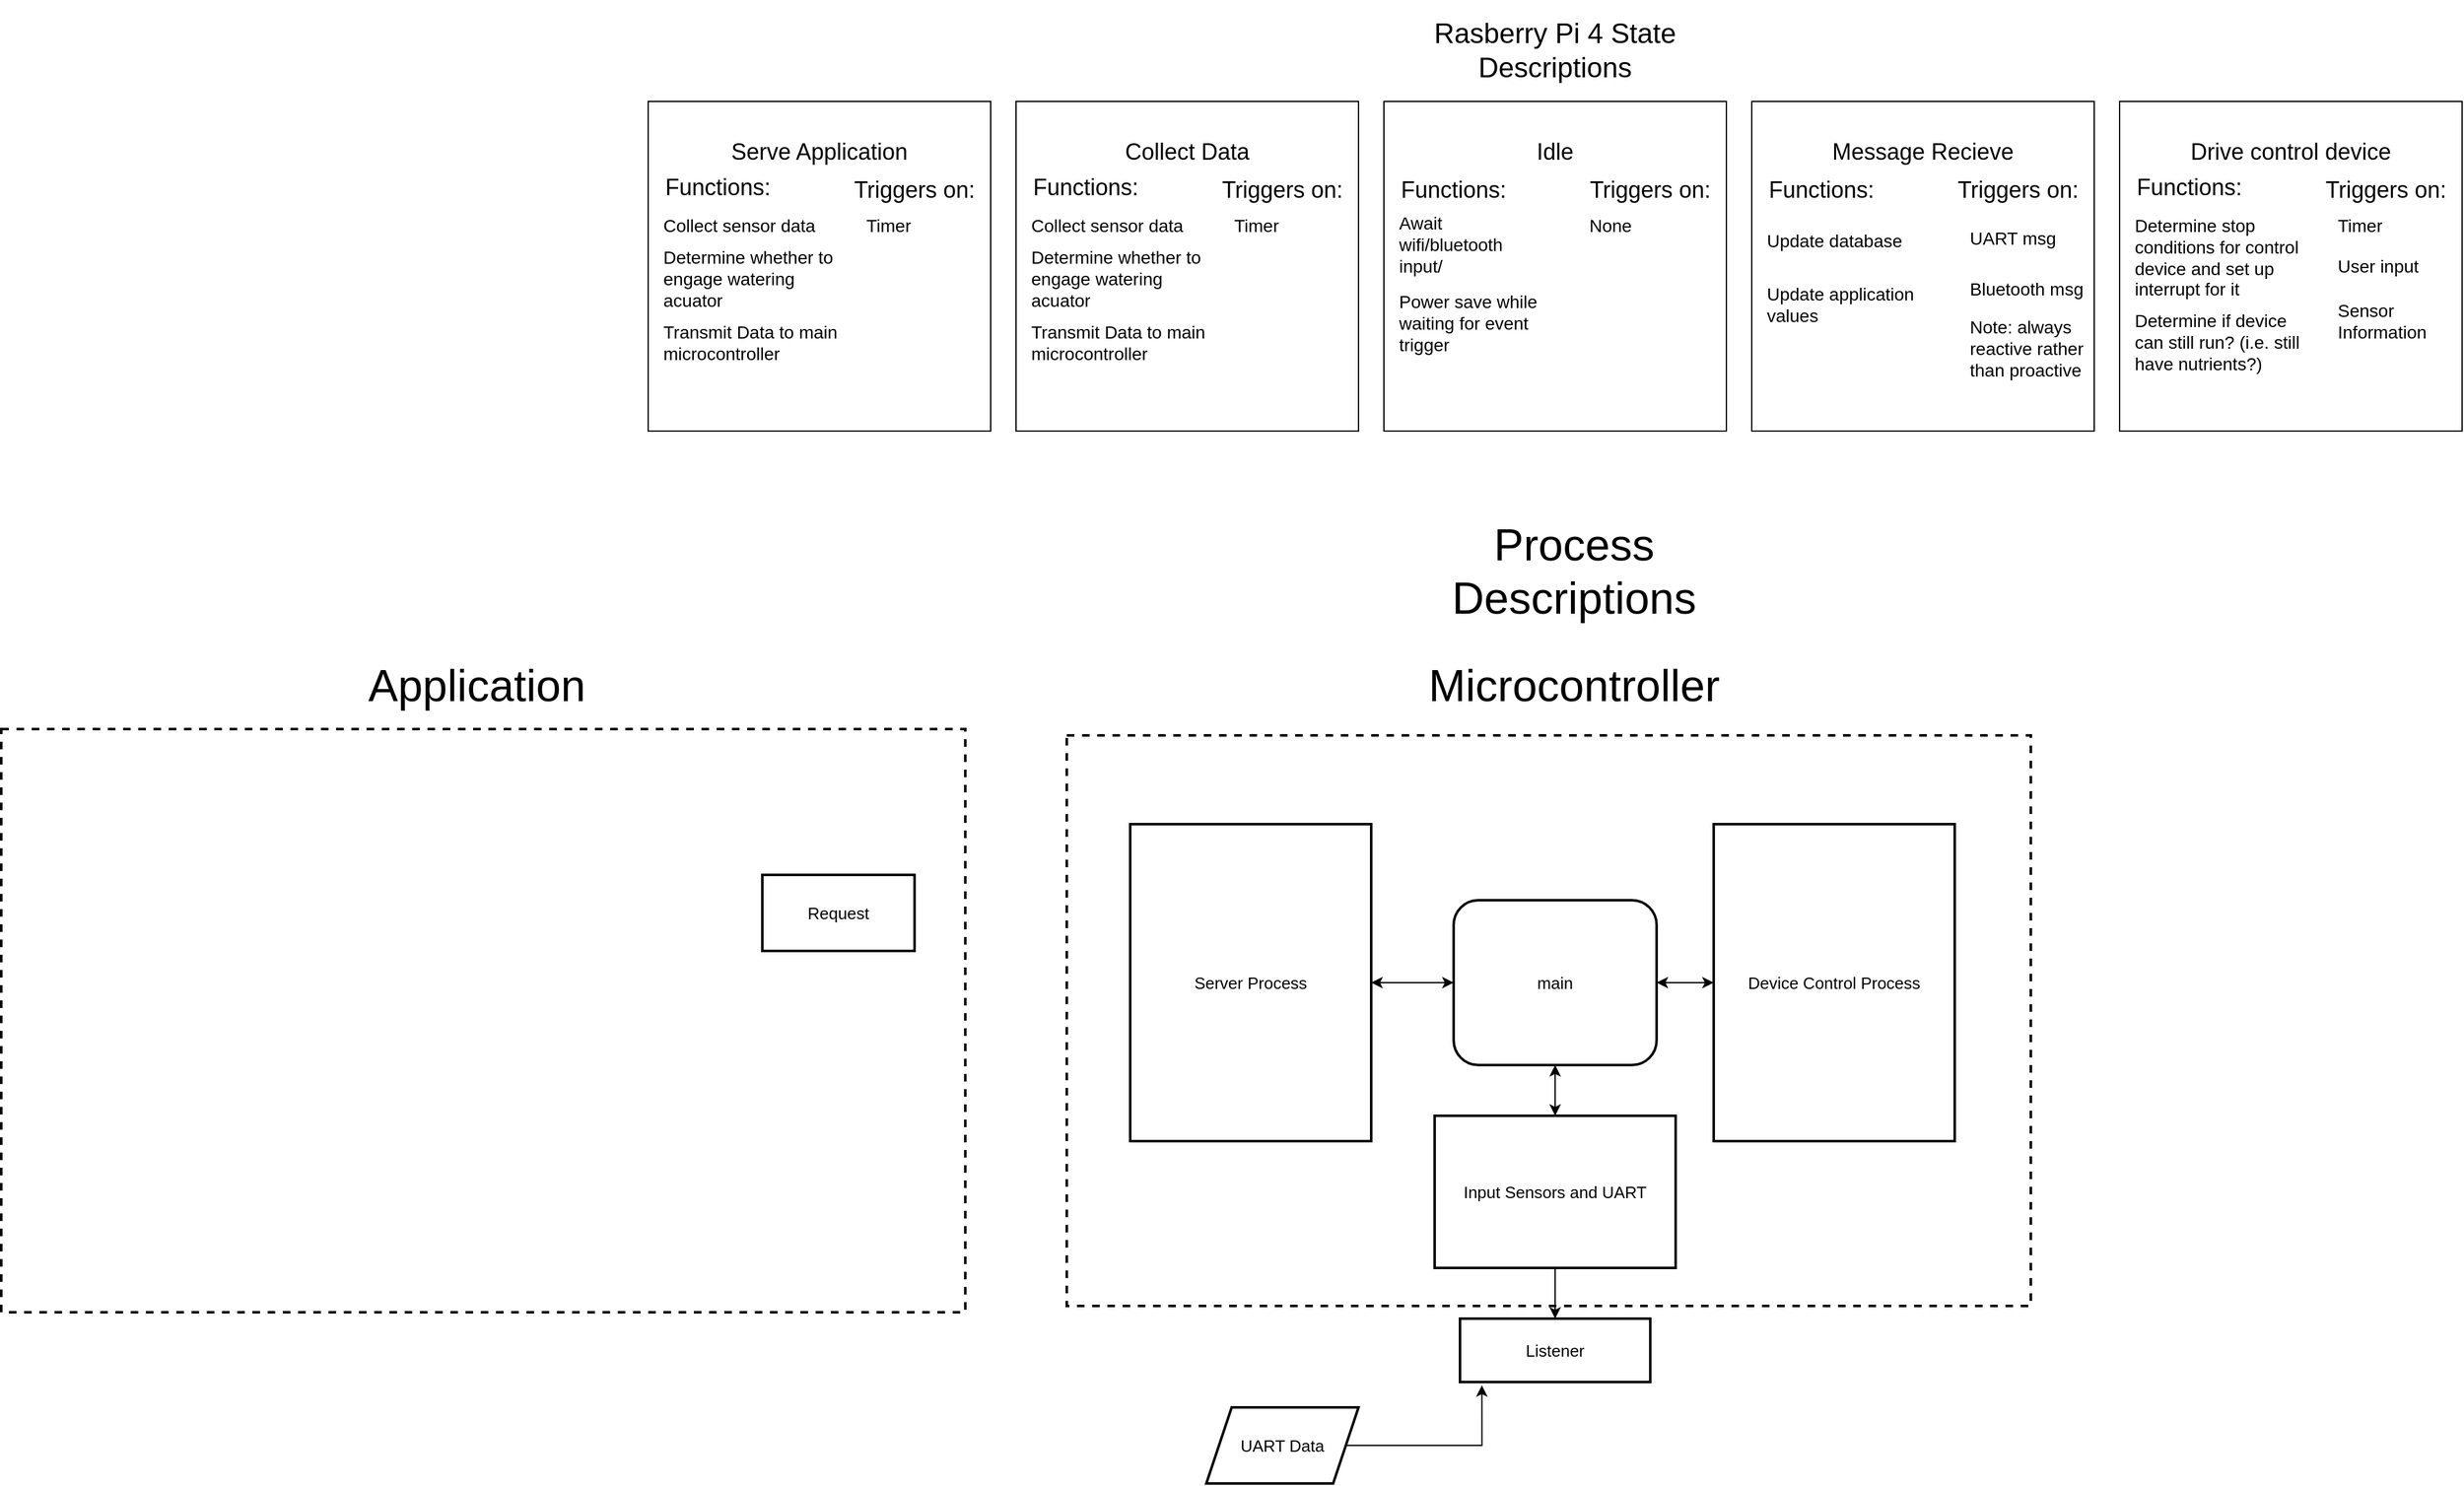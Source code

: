 <mxfile version="13.7.9" type="github">
  <diagram id="QLvcNtkyFLMQ6eaHcRJF" name="Page-1">
    <mxGraphModel dx="2577" dy="986" grid="1" gridSize="10" guides="1" tooltips="1" connect="1" arrows="1" fold="1" page="1" pageScale="1" pageWidth="850" pageHeight="1100" math="0" shadow="0">
      <root>
        <mxCell id="0" />
        <mxCell id="1" parent="0" />
        <mxCell id="N01aK8XhvqNWcXPDAk_N-31" value="" style="text;html=1;fillColor=none;align=center;verticalAlign=middle;whiteSpace=wrap;rounded=0;strokeColor=#000000;dashed=1;strokeWidth=2;" vertex="1" parent="1">
          <mxGeometry x="-800" y="575" width="760" height="460" as="geometry" />
        </mxCell>
        <mxCell id="N01aK8XhvqNWcXPDAk_N-32" value="" style="text;html=1;fillColor=none;align=center;verticalAlign=middle;whiteSpace=wrap;rounded=0;strokeColor=#000000;dashed=1;strokeWidth=2;" vertex="1" parent="1">
          <mxGeometry x="40" y="580" width="760" height="450" as="geometry" />
        </mxCell>
        <mxCell id="N01aK8XhvqNWcXPDAk_N-24" value="&lt;font style=&quot;font-size: 22px&quot;&gt;Rasberry Pi 4 State Descriptions&lt;br&gt;&lt;/font&gt;" style="text;html=1;strokeColor=none;fillColor=none;align=center;verticalAlign=middle;whiteSpace=wrap;rounded=0;fontSize=18;" vertex="1" parent="1">
          <mxGeometry x="320" width="210" height="80" as="geometry" />
        </mxCell>
        <mxCell id="N01aK8XhvqNWcXPDAk_N-28" value="Application" style="text;html=1;strokeColor=none;fillColor=none;align=center;verticalAlign=middle;whiteSpace=wrap;rounded=0;fontSize=35;" vertex="1" parent="1">
          <mxGeometry x="-530" y="500" width="210" height="80" as="geometry" />
        </mxCell>
        <mxCell id="N01aK8XhvqNWcXPDAk_N-33" value="Microcontroller" style="text;html=1;strokeColor=none;fillColor=none;align=center;verticalAlign=middle;whiteSpace=wrap;rounded=0;fontSize=35;" vertex="1" parent="1">
          <mxGeometry x="310" y="500" width="260" height="80" as="geometry" />
        </mxCell>
        <mxCell id="N01aK8XhvqNWcXPDAk_N-52" value="" style="group" vertex="1" connectable="0" parent="1">
          <mxGeometry y="80" width="270" height="260" as="geometry" />
        </mxCell>
        <mxCell id="N01aK8XhvqNWcXPDAk_N-2" value="" style="rounded=0;whiteSpace=wrap;html=1;fontSize=14;" vertex="1" parent="N01aK8XhvqNWcXPDAk_N-52">
          <mxGeometry width="270" height="260" as="geometry" />
        </mxCell>
        <mxCell id="N01aK8XhvqNWcXPDAk_N-7" value="Collect Data" style="text;html=1;strokeColor=none;fillColor=none;align=center;verticalAlign=middle;whiteSpace=wrap;rounded=0;fontSize=18;" vertex="1" parent="N01aK8XhvqNWcXPDAk_N-52">
          <mxGeometry y="20" width="270" height="40" as="geometry" />
        </mxCell>
        <mxCell id="N01aK8XhvqNWcXPDAk_N-11" value="Collect sensor data" style="text;html=1;strokeColor=none;fillColor=none;align=left;verticalAlign=middle;whiteSpace=wrap;rounded=0;fontSize=14;" vertex="1" parent="N01aK8XhvqNWcXPDAk_N-52">
          <mxGeometry x="10" y="85" width="140" height="25" as="geometry" />
        </mxCell>
        <mxCell id="N01aK8XhvqNWcXPDAk_N-12" value="Determine whether to engage watering acuator" style="text;html=1;strokeColor=none;fillColor=none;align=left;verticalAlign=middle;whiteSpace=wrap;rounded=0;fontSize=14;" vertex="1" parent="N01aK8XhvqNWcXPDAk_N-52">
          <mxGeometry x="10" y="110" width="140" height="60" as="geometry" />
        </mxCell>
        <mxCell id="N01aK8XhvqNWcXPDAk_N-13" value="Functions:" style="text;html=1;strokeColor=none;fillColor=none;align=center;verticalAlign=middle;whiteSpace=wrap;rounded=0;fontSize=18;" vertex="1" parent="N01aK8XhvqNWcXPDAk_N-52">
          <mxGeometry y="47.5" width="110" height="40" as="geometry" />
        </mxCell>
        <mxCell id="N01aK8XhvqNWcXPDAk_N-19" value="Triggers on:" style="text;html=1;strokeColor=none;fillColor=none;align=center;verticalAlign=middle;whiteSpace=wrap;rounded=0;fontSize=18;" vertex="1" parent="N01aK8XhvqNWcXPDAk_N-52">
          <mxGeometry x="150" y="50" width="120" height="40" as="geometry" />
        </mxCell>
        <mxCell id="N01aK8XhvqNWcXPDAk_N-20" value="Timer" style="text;html=1;strokeColor=none;fillColor=none;align=left;verticalAlign=middle;whiteSpace=wrap;rounded=0;fontSize=14;" vertex="1" parent="N01aK8XhvqNWcXPDAk_N-52">
          <mxGeometry x="170" y="85" width="100" height="25" as="geometry" />
        </mxCell>
        <mxCell id="N01aK8XhvqNWcXPDAk_N-21" value="Transmit Data to main microcontroller" style="text;html=1;strokeColor=none;fillColor=none;align=left;verticalAlign=middle;whiteSpace=wrap;rounded=0;fontSize=14;" vertex="1" parent="N01aK8XhvqNWcXPDAk_N-52">
          <mxGeometry x="10" y="170" width="140" height="40" as="geometry" />
        </mxCell>
        <mxCell id="N01aK8XhvqNWcXPDAk_N-62" value="" style="group" vertex="1" connectable="0" parent="1">
          <mxGeometry x="-290" y="80" width="270" height="260" as="geometry" />
        </mxCell>
        <mxCell id="N01aK8XhvqNWcXPDAk_N-63" value="" style="rounded=0;whiteSpace=wrap;html=1;fontSize=14;" vertex="1" parent="N01aK8XhvqNWcXPDAk_N-62">
          <mxGeometry width="270" height="260" as="geometry" />
        </mxCell>
        <mxCell id="N01aK8XhvqNWcXPDAk_N-64" value="Serve Application" style="text;html=1;strokeColor=none;fillColor=none;align=center;verticalAlign=middle;whiteSpace=wrap;rounded=0;fontSize=18;" vertex="1" parent="N01aK8XhvqNWcXPDAk_N-62">
          <mxGeometry y="20" width="270" height="40" as="geometry" />
        </mxCell>
        <mxCell id="N01aK8XhvqNWcXPDAk_N-65" value="Collect sensor data" style="text;html=1;strokeColor=none;fillColor=none;align=left;verticalAlign=middle;whiteSpace=wrap;rounded=0;fontSize=14;" vertex="1" parent="N01aK8XhvqNWcXPDAk_N-62">
          <mxGeometry x="10" y="85" width="140" height="25" as="geometry" />
        </mxCell>
        <mxCell id="N01aK8XhvqNWcXPDAk_N-66" value="Determine whether to engage watering acuator" style="text;html=1;strokeColor=none;fillColor=none;align=left;verticalAlign=middle;whiteSpace=wrap;rounded=0;fontSize=14;" vertex="1" parent="N01aK8XhvqNWcXPDAk_N-62">
          <mxGeometry x="10" y="110" width="140" height="60" as="geometry" />
        </mxCell>
        <mxCell id="N01aK8XhvqNWcXPDAk_N-67" value="Functions:" style="text;html=1;strokeColor=none;fillColor=none;align=center;verticalAlign=middle;whiteSpace=wrap;rounded=0;fontSize=18;" vertex="1" parent="N01aK8XhvqNWcXPDAk_N-62">
          <mxGeometry y="47.5" width="110" height="40" as="geometry" />
        </mxCell>
        <mxCell id="N01aK8XhvqNWcXPDAk_N-68" value="Triggers on:" style="text;html=1;strokeColor=none;fillColor=none;align=center;verticalAlign=middle;whiteSpace=wrap;rounded=0;fontSize=18;" vertex="1" parent="N01aK8XhvqNWcXPDAk_N-62">
          <mxGeometry x="150" y="50" width="120" height="40" as="geometry" />
        </mxCell>
        <mxCell id="N01aK8XhvqNWcXPDAk_N-69" value="Timer" style="text;html=1;strokeColor=none;fillColor=none;align=left;verticalAlign=middle;whiteSpace=wrap;rounded=0;fontSize=14;" vertex="1" parent="N01aK8XhvqNWcXPDAk_N-62">
          <mxGeometry x="170" y="85" width="100" height="25" as="geometry" />
        </mxCell>
        <mxCell id="N01aK8XhvqNWcXPDAk_N-70" value="Transmit Data to main microcontroller" style="text;html=1;strokeColor=none;fillColor=none;align=left;verticalAlign=middle;whiteSpace=wrap;rounded=0;fontSize=14;" vertex="1" parent="N01aK8XhvqNWcXPDAk_N-62">
          <mxGeometry x="10" y="170" width="140" height="40" as="geometry" />
        </mxCell>
        <mxCell id="N01aK8XhvqNWcXPDAk_N-71" value="" style="group" vertex="1" connectable="0" parent="1">
          <mxGeometry x="290" y="80" width="270" height="260" as="geometry" />
        </mxCell>
        <mxCell id="N01aK8XhvqNWcXPDAk_N-3" value="" style="rounded=0;whiteSpace=wrap;html=1;fontSize=14;" vertex="1" parent="N01aK8XhvqNWcXPDAk_N-71">
          <mxGeometry width="270" height="260" as="geometry" />
        </mxCell>
        <mxCell id="N01aK8XhvqNWcXPDAk_N-4" value="Idle " style="text;html=1;strokeColor=none;fillColor=none;align=center;verticalAlign=middle;whiteSpace=wrap;rounded=0;fontSize=18;" vertex="1" parent="N01aK8XhvqNWcXPDAk_N-71">
          <mxGeometry y="20" width="270" height="40" as="geometry" />
        </mxCell>
        <mxCell id="N01aK8XhvqNWcXPDAk_N-5" value="Await wifi/bluetooth input/" style="text;html=1;strokeColor=none;fillColor=none;align=left;verticalAlign=middle;whiteSpace=wrap;rounded=0;fontSize=14;" vertex="1" parent="N01aK8XhvqNWcXPDAk_N-71">
          <mxGeometry x="10" y="85" width="120" height="55" as="geometry" />
        </mxCell>
        <mxCell id="N01aK8XhvqNWcXPDAk_N-6" value="&lt;div align=&quot;left&quot;&gt;&lt;font style=&quot;font-size: 14px&quot;&gt;Power save while waiting for event trigger&lt;br&gt;&lt;/font&gt;&lt;/div&gt;" style="text;html=1;strokeColor=none;fillColor=none;align=left;verticalAlign=middle;whiteSpace=wrap;rounded=0;fontSize=14;" vertex="1" parent="N01aK8XhvqNWcXPDAk_N-71">
          <mxGeometry x="10" y="150" width="140" height="50" as="geometry" />
        </mxCell>
        <mxCell id="N01aK8XhvqNWcXPDAk_N-8" value="Functions:" style="text;html=1;strokeColor=none;fillColor=none;align=center;verticalAlign=middle;whiteSpace=wrap;rounded=0;fontSize=18;" vertex="1" parent="N01aK8XhvqNWcXPDAk_N-71">
          <mxGeometry y="50" width="110" height="40" as="geometry" />
        </mxCell>
        <mxCell id="N01aK8XhvqNWcXPDAk_N-17" value="Triggers on:" style="text;html=1;strokeColor=none;fillColor=none;align=center;verticalAlign=middle;whiteSpace=wrap;rounded=0;fontSize=18;" vertex="1" parent="N01aK8XhvqNWcXPDAk_N-71">
          <mxGeometry x="150" y="50" width="120" height="40" as="geometry" />
        </mxCell>
        <mxCell id="N01aK8XhvqNWcXPDAk_N-18" value="None" style="text;html=1;strokeColor=none;fillColor=none;align=left;verticalAlign=middle;whiteSpace=wrap;rounded=0;fontSize=14;" vertex="1" parent="N01aK8XhvqNWcXPDAk_N-71">
          <mxGeometry x="160" y="85" width="110" height="25" as="geometry" />
        </mxCell>
        <mxCell id="N01aK8XhvqNWcXPDAk_N-72" value="" style="group" vertex="1" connectable="0" parent="1">
          <mxGeometry x="580" y="80" width="270" height="260" as="geometry" />
        </mxCell>
        <mxCell id="N01aK8XhvqNWcXPDAk_N-1" value="" style="rounded=0;whiteSpace=wrap;html=1;fontSize=14;" vertex="1" parent="N01aK8XhvqNWcXPDAk_N-72">
          <mxGeometry width="270" height="260" as="geometry" />
        </mxCell>
        <mxCell id="N01aK8XhvqNWcXPDAk_N-9" value="Update database" style="text;html=1;strokeColor=none;fillColor=none;align=left;verticalAlign=middle;whiteSpace=wrap;rounded=0;fontSize=14;" vertex="1" parent="N01aK8XhvqNWcXPDAk_N-72">
          <mxGeometry x="10" y="90" width="130" height="40" as="geometry" />
        </mxCell>
        <mxCell id="N01aK8XhvqNWcXPDAk_N-10" value="Functions:" style="text;html=1;strokeColor=none;fillColor=none;align=center;verticalAlign=middle;whiteSpace=wrap;rounded=0;fontSize=18;" vertex="1" parent="N01aK8XhvqNWcXPDAk_N-72">
          <mxGeometry y="50" width="110" height="40" as="geometry" />
        </mxCell>
        <mxCell id="N01aK8XhvqNWcXPDAk_N-14" value="Message Recieve" style="text;html=1;strokeColor=none;fillColor=none;align=center;verticalAlign=middle;whiteSpace=wrap;rounded=0;fontSize=18;" vertex="1" parent="N01aK8XhvqNWcXPDAk_N-72">
          <mxGeometry y="20" width="270" height="40" as="geometry" />
        </mxCell>
        <mxCell id="N01aK8XhvqNWcXPDAk_N-16" value="Update application values" style="text;html=1;strokeColor=none;fillColor=none;align=left;verticalAlign=middle;whiteSpace=wrap;rounded=0;fontSize=14;" vertex="1" parent="N01aK8XhvqNWcXPDAk_N-72">
          <mxGeometry x="10" y="130" width="130" height="60" as="geometry" />
        </mxCell>
        <mxCell id="N01aK8XhvqNWcXPDAk_N-22" value="Triggers on:" style="text;html=1;strokeColor=none;fillColor=none;align=center;verticalAlign=middle;whiteSpace=wrap;rounded=0;fontSize=18;" vertex="1" parent="N01aK8XhvqNWcXPDAk_N-72">
          <mxGeometry x="150" y="50" width="120" height="40" as="geometry" />
        </mxCell>
        <mxCell id="N01aK8XhvqNWcXPDAk_N-23" value="UART msg" style="text;html=1;strokeColor=none;fillColor=none;align=left;verticalAlign=middle;whiteSpace=wrap;rounded=0;fontSize=14;" vertex="1" parent="N01aK8XhvqNWcXPDAk_N-72">
          <mxGeometry x="170" y="85" width="100" height="45" as="geometry" />
        </mxCell>
        <mxCell id="N01aK8XhvqNWcXPDAk_N-26" value="Bluetooth msg" style="text;html=1;strokeColor=none;fillColor=none;align=left;verticalAlign=middle;whiteSpace=wrap;rounded=0;fontSize=14;" vertex="1" parent="N01aK8XhvqNWcXPDAk_N-72">
          <mxGeometry x="170" y="125" width="100" height="45" as="geometry" />
        </mxCell>
        <mxCell id="N01aK8XhvqNWcXPDAk_N-116" value="Note: always reactive rather than proactive" style="text;html=1;strokeColor=none;fillColor=none;align=left;verticalAlign=middle;whiteSpace=wrap;rounded=0;fontSize=14;" vertex="1" parent="N01aK8XhvqNWcXPDAk_N-72">
          <mxGeometry x="170" y="170" width="100" height="50" as="geometry" />
        </mxCell>
        <mxCell id="N01aK8XhvqNWcXPDAk_N-74" value="" style="group" vertex="1" connectable="0" parent="1">
          <mxGeometry x="870" y="80" width="270" height="260" as="geometry" />
        </mxCell>
        <mxCell id="N01aK8XhvqNWcXPDAk_N-53" value="" style="group" vertex="1" connectable="0" parent="N01aK8XhvqNWcXPDAk_N-74">
          <mxGeometry width="270" height="260" as="geometry" />
        </mxCell>
        <mxCell id="N01aK8XhvqNWcXPDAk_N-54" value="" style="rounded=0;whiteSpace=wrap;html=1;fontSize=14;" vertex="1" parent="N01aK8XhvqNWcXPDAk_N-53">
          <mxGeometry width="270" height="260" as="geometry" />
        </mxCell>
        <mxCell id="N01aK8XhvqNWcXPDAk_N-55" value="Drive control device" style="text;html=1;strokeColor=none;fillColor=none;align=center;verticalAlign=middle;whiteSpace=wrap;rounded=0;fontSize=18;" vertex="1" parent="N01aK8XhvqNWcXPDAk_N-53">
          <mxGeometry y="20" width="270" height="40" as="geometry" />
        </mxCell>
        <mxCell id="N01aK8XhvqNWcXPDAk_N-56" value="Determine stop conditions for control device and set up interrupt for it" style="text;html=1;strokeColor=none;fillColor=none;align=left;verticalAlign=middle;whiteSpace=wrap;rounded=0;fontSize=14;" vertex="1" parent="N01aK8XhvqNWcXPDAk_N-53">
          <mxGeometry x="10" y="85" width="140" height="75" as="geometry" />
        </mxCell>
        <mxCell id="N01aK8XhvqNWcXPDAk_N-58" value="Functions:" style="text;html=1;strokeColor=none;fillColor=none;align=center;verticalAlign=middle;whiteSpace=wrap;rounded=0;fontSize=18;" vertex="1" parent="N01aK8XhvqNWcXPDAk_N-53">
          <mxGeometry y="47.5" width="110" height="40" as="geometry" />
        </mxCell>
        <mxCell id="N01aK8XhvqNWcXPDAk_N-59" value="Triggers on:" style="text;html=1;strokeColor=none;fillColor=none;align=center;verticalAlign=middle;whiteSpace=wrap;rounded=0;fontSize=18;" vertex="1" parent="N01aK8XhvqNWcXPDAk_N-53">
          <mxGeometry x="150" y="50" width="120" height="40" as="geometry" />
        </mxCell>
        <mxCell id="N01aK8XhvqNWcXPDAk_N-60" value="Timer" style="text;html=1;strokeColor=none;fillColor=none;align=left;verticalAlign=middle;whiteSpace=wrap;rounded=0;fontSize=14;" vertex="1" parent="N01aK8XhvqNWcXPDAk_N-53">
          <mxGeometry x="170" y="85" width="100" height="25" as="geometry" />
        </mxCell>
        <mxCell id="N01aK8XhvqNWcXPDAk_N-61" value="Determine if device can still run? (i.e. still have nutrients?)" style="text;html=1;strokeColor=none;fillColor=none;align=left;verticalAlign=middle;whiteSpace=wrap;rounded=0;fontSize=14;" vertex="1" parent="N01aK8XhvqNWcXPDAk_N-53">
          <mxGeometry x="10" y="160" width="140" height="60" as="geometry" />
        </mxCell>
        <mxCell id="N01aK8XhvqNWcXPDAk_N-73" value="User input" style="text;html=1;strokeColor=none;fillColor=none;align=left;verticalAlign=middle;whiteSpace=wrap;rounded=0;fontSize=14;" vertex="1" parent="N01aK8XhvqNWcXPDAk_N-53">
          <mxGeometry x="170" y="117.5" width="100" height="25" as="geometry" />
        </mxCell>
        <mxCell id="N01aK8XhvqNWcXPDAk_N-100" value="Sensor Information" style="text;html=1;strokeColor=none;fillColor=none;align=left;verticalAlign=middle;whiteSpace=wrap;rounded=0;fontSize=14;" vertex="1" parent="N01aK8XhvqNWcXPDAk_N-53">
          <mxGeometry x="170" y="160" width="100" height="25" as="geometry" />
        </mxCell>
        <mxCell id="N01aK8XhvqNWcXPDAk_N-126" value="" style="edgeStyle=orthogonalEdgeStyle;rounded=0;orthogonalLoop=1;jettySize=auto;html=1;fontSize=13;" edge="1" parent="1" source="N01aK8XhvqNWcXPDAk_N-88" target="N01aK8XhvqNWcXPDAk_N-118">
          <mxGeometry relative="1" as="geometry" />
        </mxCell>
        <mxCell id="N01aK8XhvqNWcXPDAk_N-127" value="" style="edgeStyle=orthogonalEdgeStyle;rounded=0;orthogonalLoop=1;jettySize=auto;html=1;fontSize=13;" edge="1" parent="1" source="N01aK8XhvqNWcXPDAk_N-88" target="N01aK8XhvqNWcXPDAk_N-120">
          <mxGeometry relative="1" as="geometry" />
        </mxCell>
        <mxCell id="N01aK8XhvqNWcXPDAk_N-128" value="" style="edgeStyle=orthogonalEdgeStyle;rounded=0;orthogonalLoop=1;jettySize=auto;html=1;fontSize=13;" edge="1" parent="1" source="N01aK8XhvqNWcXPDAk_N-88" target="N01aK8XhvqNWcXPDAk_N-117">
          <mxGeometry relative="1" as="geometry" />
        </mxCell>
        <mxCell id="N01aK8XhvqNWcXPDAk_N-88" value="main" style="rounded=1;whiteSpace=wrap;html=1;strokeColor=#000000;strokeWidth=2;fontSize=13;" vertex="1" parent="1">
          <mxGeometry x="345" y="710" width="160" height="130" as="geometry" />
        </mxCell>
        <mxCell id="N01aK8XhvqNWcXPDAk_N-132" style="edgeStyle=orthogonalEdgeStyle;rounded=0;orthogonalLoop=1;jettySize=auto;html=1;entryX=0.115;entryY=1.051;entryDx=0;entryDy=0;fontSize=13;entryPerimeter=0;" edge="1" parent="1" source="N01aK8XhvqNWcXPDAk_N-89" target="N01aK8XhvqNWcXPDAk_N-130">
          <mxGeometry relative="1" as="geometry">
            <Array as="points">
              <mxPoint x="367" y="1140" />
            </Array>
          </mxGeometry>
        </mxCell>
        <mxCell id="N01aK8XhvqNWcXPDAk_N-89" value="UART Data" style="shape=parallelogram;perimeter=parallelogramPerimeter;whiteSpace=wrap;html=1;fixedSize=1;strokeColor=#000000;strokeWidth=2;fontSize=13;" vertex="1" parent="1">
          <mxGeometry x="150" y="1110" width="120" height="60" as="geometry" />
        </mxCell>
        <mxCell id="N01aK8XhvqNWcXPDAk_N-105" value="Request" style="rounded=0;whiteSpace=wrap;html=1;strokeColor=#000000;strokeWidth=2;fontSize=13;" vertex="1" parent="1">
          <mxGeometry x="-200" y="690" width="120" height="60" as="geometry" />
        </mxCell>
        <mxCell id="N01aK8XhvqNWcXPDAk_N-123" style="edgeStyle=orthogonalEdgeStyle;rounded=0;orthogonalLoop=1;jettySize=auto;html=1;entryX=0;entryY=0.5;entryDx=0;entryDy=0;fontSize=13;" edge="1" parent="1" source="N01aK8XhvqNWcXPDAk_N-117" target="N01aK8XhvqNWcXPDAk_N-88">
          <mxGeometry relative="1" as="geometry" />
        </mxCell>
        <mxCell id="N01aK8XhvqNWcXPDAk_N-117" value="Server Process" style="rounded=0;whiteSpace=wrap;html=1;strokeColor=#000000;strokeWidth=2;fontSize=13;" vertex="1" parent="1">
          <mxGeometry x="90" y="650" width="190" height="250" as="geometry" />
        </mxCell>
        <mxCell id="N01aK8XhvqNWcXPDAk_N-124" style="edgeStyle=orthogonalEdgeStyle;rounded=0;orthogonalLoop=1;jettySize=auto;html=1;fontSize=13;" edge="1" parent="1" source="N01aK8XhvqNWcXPDAk_N-118" target="N01aK8XhvqNWcXPDAk_N-88">
          <mxGeometry relative="1" as="geometry" />
        </mxCell>
        <mxCell id="N01aK8XhvqNWcXPDAk_N-118" value="Device Control Process" style="rounded=0;whiteSpace=wrap;html=1;strokeColor=#000000;strokeWidth=2;fontSize=13;" vertex="1" parent="1">
          <mxGeometry x="550" y="650" width="190" height="250" as="geometry" />
        </mxCell>
        <mxCell id="N01aK8XhvqNWcXPDAk_N-125" style="edgeStyle=orthogonalEdgeStyle;rounded=0;orthogonalLoop=1;jettySize=auto;html=1;fontSize=13;" edge="1" parent="1" source="N01aK8XhvqNWcXPDAk_N-120" target="N01aK8XhvqNWcXPDAk_N-88">
          <mxGeometry relative="1" as="geometry" />
        </mxCell>
        <mxCell id="N01aK8XhvqNWcXPDAk_N-131" value="" style="edgeStyle=orthogonalEdgeStyle;rounded=0;orthogonalLoop=1;jettySize=auto;html=1;fontSize=13;" edge="1" parent="1" source="N01aK8XhvqNWcXPDAk_N-120" target="N01aK8XhvqNWcXPDAk_N-130">
          <mxGeometry relative="1" as="geometry" />
        </mxCell>
        <mxCell id="N01aK8XhvqNWcXPDAk_N-120" value="Input Sensors and UART" style="rounded=0;whiteSpace=wrap;html=1;strokeColor=#000000;strokeWidth=2;fontSize=13;" vertex="1" parent="1">
          <mxGeometry x="330" y="880" width="190" height="120" as="geometry" />
        </mxCell>
        <mxCell id="N01aK8XhvqNWcXPDAk_N-129" value="Process Descriptions" style="text;html=1;strokeColor=none;fillColor=none;align=center;verticalAlign=middle;whiteSpace=wrap;rounded=0;fontSize=35;" vertex="1" parent="1">
          <mxGeometry x="310" y="410" width="260" height="80" as="geometry" />
        </mxCell>
        <mxCell id="N01aK8XhvqNWcXPDAk_N-130" value="Listener" style="rounded=0;whiteSpace=wrap;html=1;strokeColor=#000000;strokeWidth=2;fontSize=13;" vertex="1" parent="1">
          <mxGeometry x="350" y="1040" width="150" height="50" as="geometry" />
        </mxCell>
      </root>
    </mxGraphModel>
  </diagram>
</mxfile>
